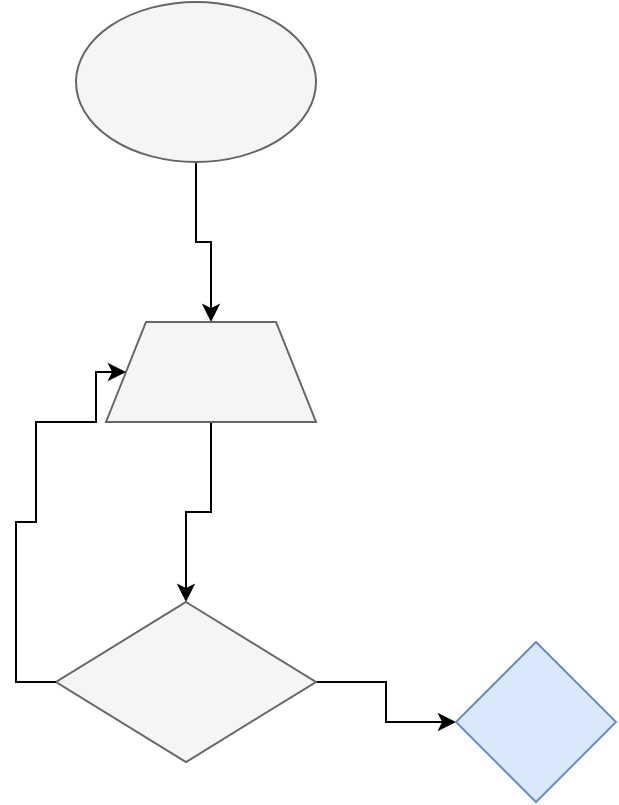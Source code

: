 <mxfile version="24.7.12">
  <diagram name="‫עמוד-1‬" id="OeMiV_mDGueH6J76bLRZ">
    <mxGraphModel dx="683" dy="1540" grid="1" gridSize="10" guides="1" tooltips="1" connect="1" arrows="1" fold="1" page="1" pageScale="1" pageWidth="827" pageHeight="1169" math="0" shadow="0">
      <root>
        <mxCell id="0" />
        <mxCell id="1" parent="0" />
        <mxCell id="EXg7UF99_Dh8yU6rniP6-5" value="" style="edgeStyle=orthogonalEdgeStyle;rounded=0;orthogonalLoop=1;jettySize=auto;html=1;" edge="1" parent="1" source="EXg7UF99_Dh8yU6rniP6-1" target="EXg7UF99_Dh8yU6rniP6-4">
          <mxGeometry relative="1" as="geometry" />
        </mxCell>
        <mxCell id="EXg7UF99_Dh8yU6rniP6-1" value="" style="ellipse;whiteSpace=wrap;html=1;fillColor=#f5f5f5;fontColor=#333333;strokeColor=#666666;" vertex="1" parent="1">
          <mxGeometry x="600" y="-1160" width="120" height="80" as="geometry" />
        </mxCell>
        <mxCell id="EXg7UF99_Dh8yU6rniP6-9" value="" style="edgeStyle=orthogonalEdgeStyle;rounded=0;orthogonalLoop=1;jettySize=auto;html=1;" edge="1" parent="1" source="EXg7UF99_Dh8yU6rniP6-4" target="EXg7UF99_Dh8yU6rniP6-8">
          <mxGeometry relative="1" as="geometry" />
        </mxCell>
        <mxCell id="EXg7UF99_Dh8yU6rniP6-4" value="" style="shape=trapezoid;perimeter=trapezoidPerimeter;whiteSpace=wrap;html=1;fixedSize=1;fillColor=#f5f5f5;fontColor=#333333;strokeColor=#666666;" vertex="1" parent="1">
          <mxGeometry x="615" y="-1000" width="105" height="50" as="geometry" />
        </mxCell>
        <mxCell id="EXg7UF99_Dh8yU6rniP6-12" value="" style="edgeStyle=orthogonalEdgeStyle;rounded=0;orthogonalLoop=1;jettySize=auto;html=1;" edge="1" parent="1" source="EXg7UF99_Dh8yU6rniP6-8" target="EXg7UF99_Dh8yU6rniP6-11">
          <mxGeometry relative="1" as="geometry" />
        </mxCell>
        <mxCell id="EXg7UF99_Dh8yU6rniP6-8" value="" style="rhombus;whiteSpace=wrap;html=1;fillColor=#f5f5f5;fontColor=#333333;strokeColor=#666666;" vertex="1" parent="1">
          <mxGeometry x="590" y="-860" width="130" height="80" as="geometry" />
        </mxCell>
        <mxCell id="EXg7UF99_Dh8yU6rniP6-10" style="edgeStyle=orthogonalEdgeStyle;rounded=0;orthogonalLoop=1;jettySize=auto;html=1;entryX=0;entryY=0.5;entryDx=0;entryDy=0;exitX=0;exitY=0.5;exitDx=0;exitDy=0;" edge="1" parent="1" source="EXg7UF99_Dh8yU6rniP6-8" target="EXg7UF99_Dh8yU6rniP6-4">
          <mxGeometry relative="1" as="geometry">
            <mxPoint x="751.6" y="-863.35" as="sourcePoint" />
            <mxPoint x="710.0" y="-940" as="targetPoint" />
            <Array as="points">
              <mxPoint x="570" y="-820" />
              <mxPoint x="570" y="-900" />
              <mxPoint x="580" y="-900" />
              <mxPoint x="580" y="-950" />
              <mxPoint x="610" y="-950" />
              <mxPoint x="610" y="-975" />
            </Array>
          </mxGeometry>
        </mxCell>
        <mxCell id="EXg7UF99_Dh8yU6rniP6-11" value="" style="rhombus;whiteSpace=wrap;html=1;fillColor=#dae8fc;strokeColor=#6c8ebf;" vertex="1" parent="1">
          <mxGeometry x="790" y="-840" width="80" height="80" as="geometry" />
        </mxCell>
      </root>
    </mxGraphModel>
  </diagram>
</mxfile>
